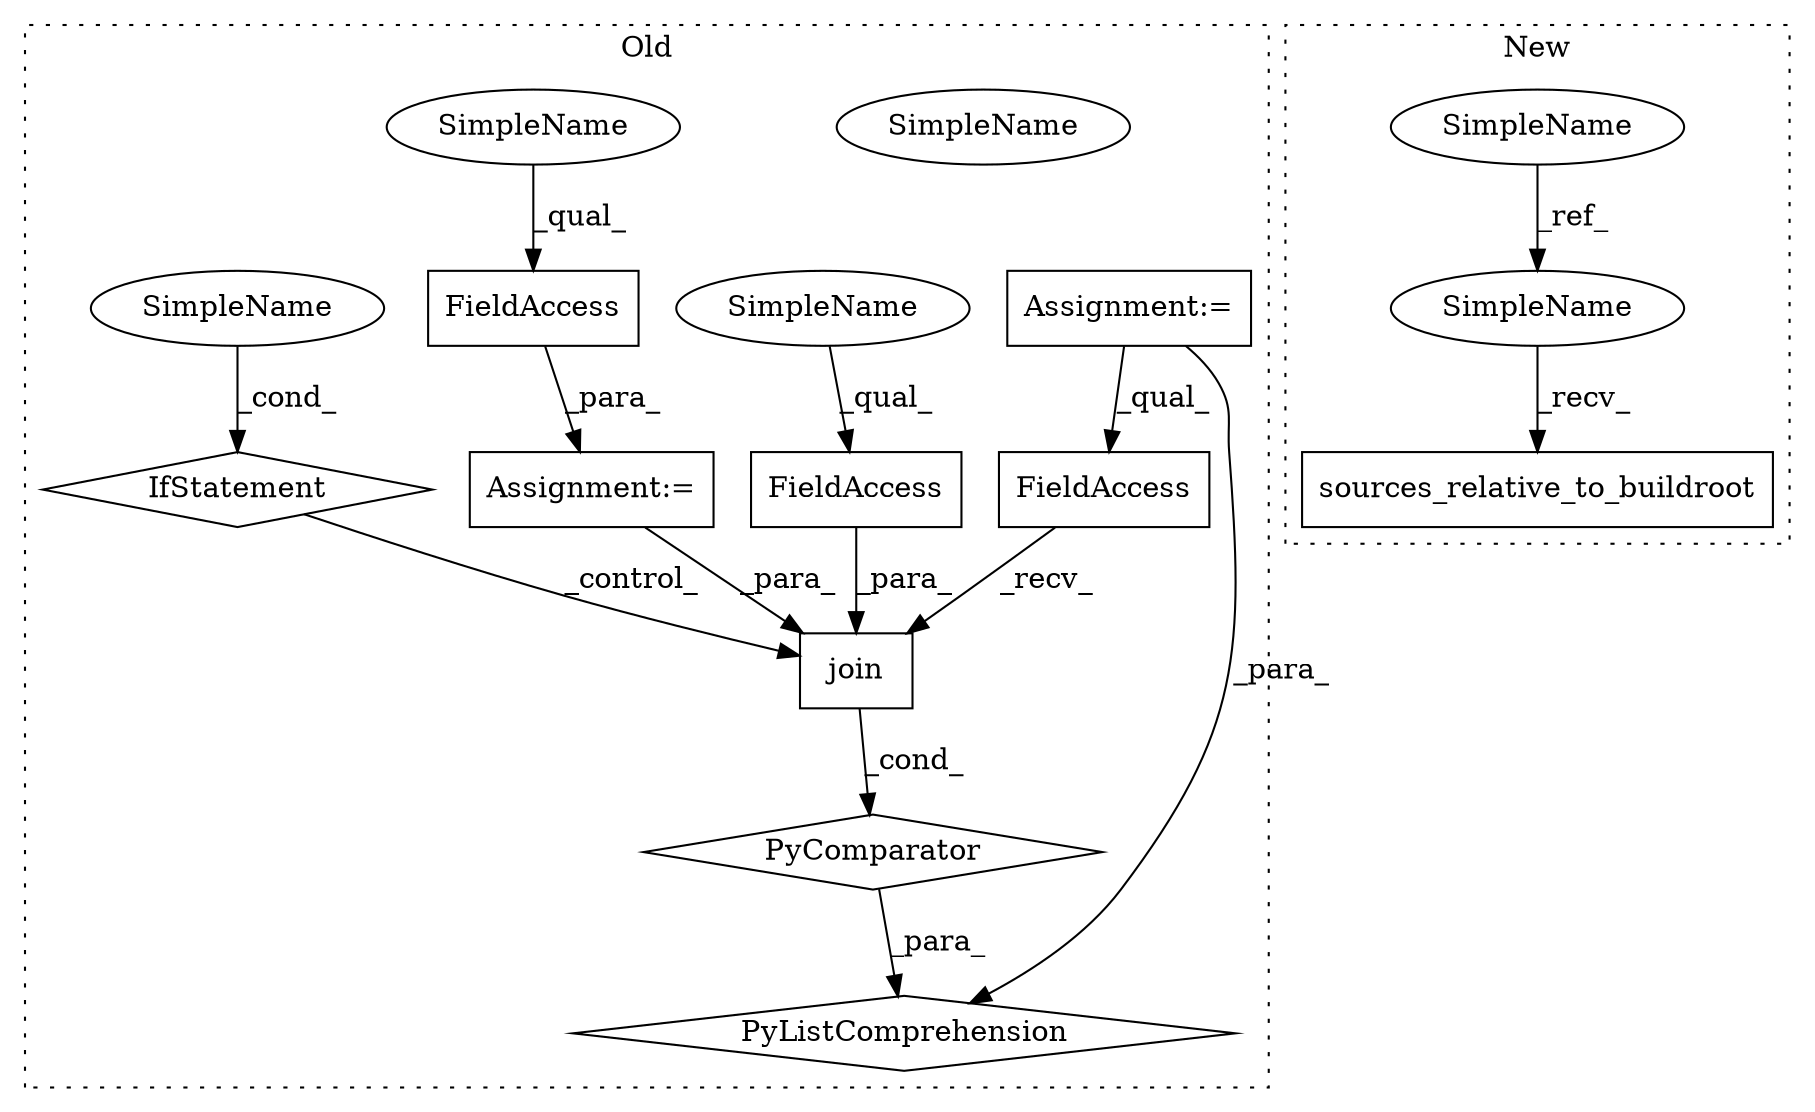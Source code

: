 digraph G {
subgraph cluster0 {
1 [label="PyComparator" a="113" s="6294" l="35" shape="diamond"];
3 [label="join" a="32" s="6205,6235" l="5,1" shape="box"];
4 [label="SimpleName" a="42" s="6324" l="5" shape="ellipse"];
5 [label="IfStatement" a="25" s="6294" l="35" shape="diamond"];
6 [label="FieldAccess" a="22" s="6210" l="18" shape="box"];
7 [label="FieldAccess" a="22" s="6197" l="7" shape="box"];
8 [label="Assignment:=" a="7" s="6294" l="35" shape="box"];
9 [label="FieldAccess" a="22" s="6306" l="14" shape="box"];
10 [label="Assignment:=" a="7" s="6125" l="2" shape="box"];
11 [label="PyListComprehension" a="109" s="6197" l="140" shape="diamond"];
14 [label="SimpleName" a="42" s="6210" l="6" shape="ellipse"];
15 [label="SimpleName" a="42" s="6306" l="6" shape="ellipse"];
16 [label="SimpleName" a="42" s="6324" l="5" shape="ellipse"];
label = "Old";
style="dotted";
}
subgraph cluster1 {
2 [label="sources_relative_to_buildroot" a="32" s="6036" l="31" shape="box"];
12 [label="SimpleName" a="42" s="5959" l="6" shape="ellipse"];
13 [label="SimpleName" a="42" s="6029" l="6" shape="ellipse"];
label = "New";
style="dotted";
}
1 -> 11 [label="_para_"];
3 -> 1 [label="_cond_"];
5 -> 3 [label="_control_"];
6 -> 3 [label="_para_"];
7 -> 3 [label="_recv_"];
8 -> 3 [label="_para_"];
9 -> 8 [label="_para_"];
10 -> 7 [label="_qual_"];
10 -> 11 [label="_para_"];
12 -> 13 [label="_ref_"];
13 -> 2 [label="_recv_"];
14 -> 6 [label="_qual_"];
15 -> 9 [label="_qual_"];
16 -> 5 [label="_cond_"];
}
